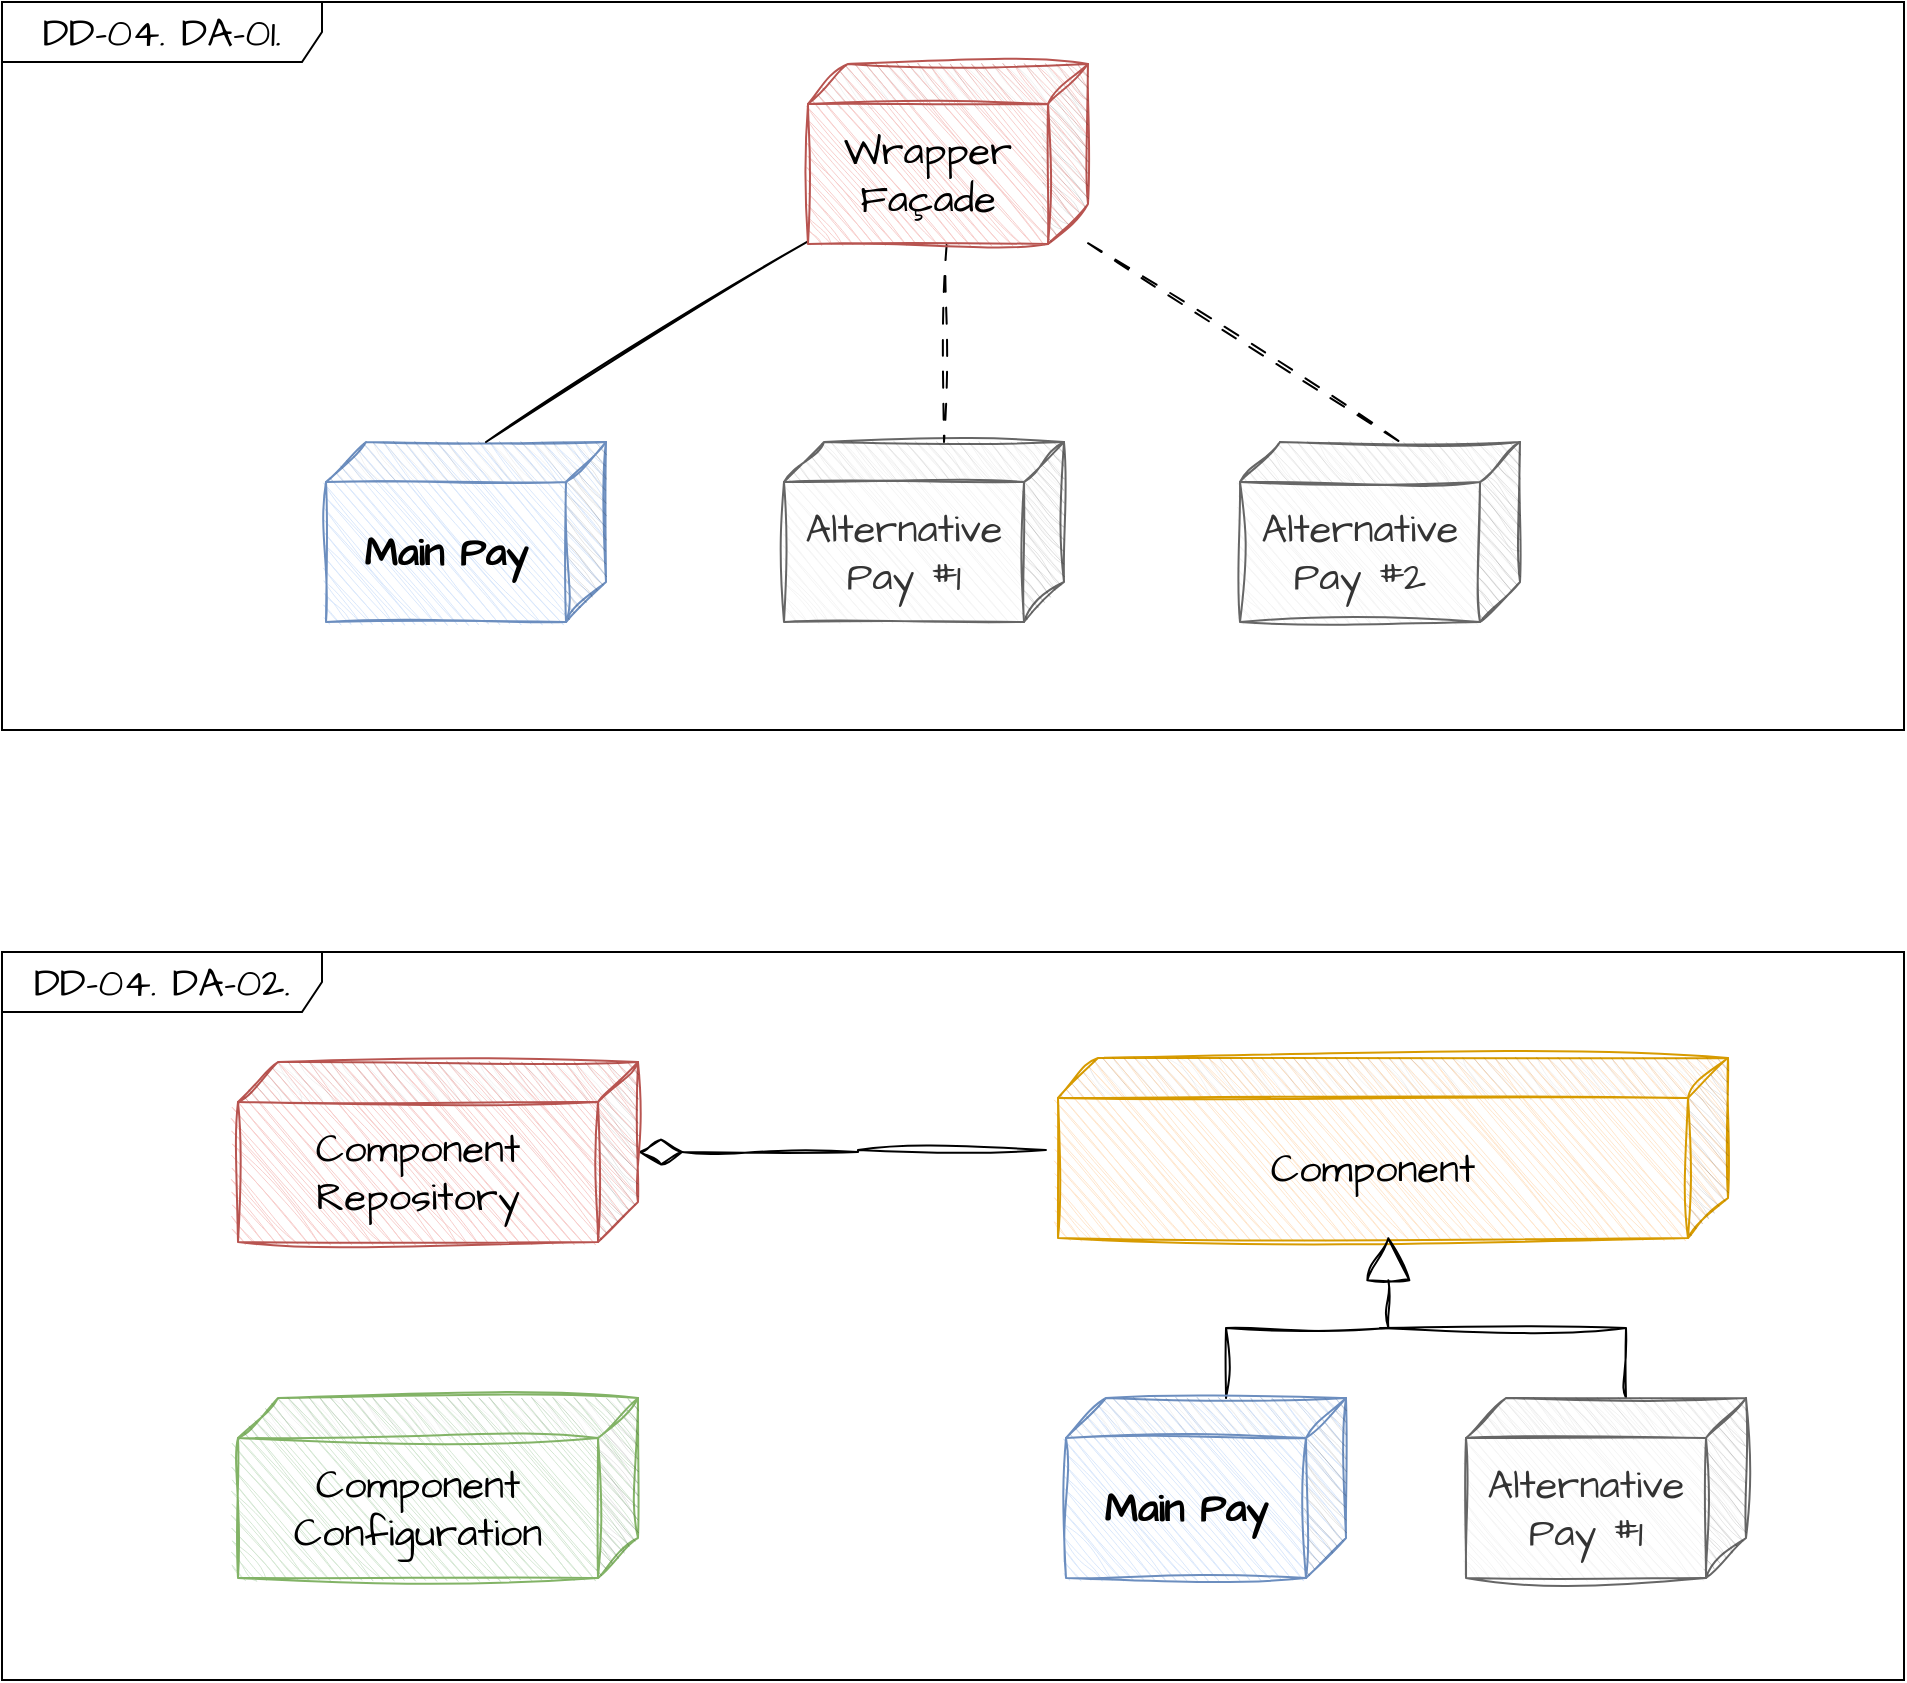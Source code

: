 <mxfile version="21.7.0" type="github">
  <diagram name="페이지-1" id="KipI02-jqFmPnJ00Zr-P">
    <mxGraphModel dx="1798" dy="994" grid="0" gridSize="10" guides="1" tooltips="1" connect="1" arrows="1" fold="1" page="0" pageScale="1" pageWidth="827" pageHeight="1169" math="0" shadow="0">
      <root>
        <mxCell id="0" />
        <mxCell id="1" parent="0" />
        <mxCell id="x2zhhsgBKgknwFVfO-nd-1" value="DD-04. DA-02." style="shape=umlFrame;whiteSpace=wrap;html=1;pointerEvents=0;recursiveResize=0;container=0;collapsible=0;width=160;hachureGap=4;fontFamily=Architects Daughter;fontSource=https%3A%2F%2Ffonts.googleapis.com%2Fcss%3Ffamily%3DArchitects%2BDaughter;fontSize=20;movable=1;resizable=1;rotatable=1;deletable=1;editable=1;locked=0;connectable=1;" parent="1" vertex="1">
          <mxGeometry x="150" y="740" width="951" height="364" as="geometry" />
        </mxCell>
        <mxCell id="x2zhhsgBKgknwFVfO-nd-17" style="edgeStyle=orthogonalEdgeStyle;rounded=0;sketch=1;hachureGap=4;jiggle=2;curveFitting=1;orthogonalLoop=1;jettySize=auto;html=1;entryX=1.018;entryY=0.511;entryDx=0;entryDy=0;entryPerimeter=0;fontFamily=Architects Daughter;fontSource=https%3A%2F%2Ffonts.googleapis.com%2Fcss%3Ffamily%3DArchitects%2BDaughter;fontSize=16;startArrow=diamondThin;startFill=0;sourcePerimeterSpacing=0;startSize=20;endSize=20;endArrow=none;endFill=0;" parent="1" source="x2zhhsgBKgknwFVfO-nd-3" target="x2zhhsgBKgknwFVfO-nd-5" edge="1">
          <mxGeometry relative="1" as="geometry" />
        </mxCell>
        <mxCell id="x2zhhsgBKgknwFVfO-nd-3" value="Component&lt;br&gt;Repository" style="shape=cube;whiteSpace=wrap;html=1;boundedLbl=1;backgroundOutline=1;darkOpacity=0.05;darkOpacity2=0.1;sketch=1;hachureGap=4;jiggle=2;curveFitting=1;fontFamily=Architects Daughter;fontSource=https%3A%2F%2Ffonts.googleapis.com%2Fcss%3Ffamily%3DArchitects%2BDaughter;fontSize=20;direction=east;flipH=1;fillColor=#f8cecc;strokeColor=#b85450;" parent="1" vertex="1">
          <mxGeometry x="268" y="795" width="200" height="90" as="geometry" />
        </mxCell>
        <mxCell id="x2zhhsgBKgknwFVfO-nd-5" value="Component" style="shape=cube;whiteSpace=wrap;html=1;boundedLbl=1;backgroundOutline=1;darkOpacity=0.05;darkOpacity2=0.1;sketch=1;hachureGap=4;jiggle=2;curveFitting=1;fontFamily=Architects Daughter;fontSource=https%3A%2F%2Ffonts.googleapis.com%2Fcss%3Ffamily%3DArchitects%2BDaughter;fontSize=20;direction=east;flipH=1;fillColor=#ffe6cc;strokeColor=#d79b00;fontStyle=0" parent="1" vertex="1">
          <mxGeometry x="678" y="793" width="335" height="90" as="geometry" />
        </mxCell>
        <mxCell id="x2zhhsgBKgknwFVfO-nd-20" style="edgeStyle=orthogonalEdgeStyle;rounded=0;sketch=1;hachureGap=4;jiggle=2;curveFitting=1;orthogonalLoop=1;jettySize=auto;html=1;exitX=0;exitY=0;exitDx=60;exitDy=0;exitPerimeter=0;fontFamily=Architects Daughter;fontSource=https%3A%2F%2Ffonts.googleapis.com%2Fcss%3Ffamily%3DArchitects%2BDaughter;fontSize=16;endArrow=none;endFill=0;" parent="1" source="x2zhhsgBKgknwFVfO-nd-6" edge="1">
          <mxGeometry relative="1" as="geometry">
            <mxPoint x="844" y="928" as="targetPoint" />
            <Array as="points">
              <mxPoint x="962" y="928" />
              <mxPoint x="839" y="928" />
            </Array>
          </mxGeometry>
        </mxCell>
        <mxCell id="x2zhhsgBKgknwFVfO-nd-6" value="Alternative&lt;br&gt;Pay #1" style="shape=cube;whiteSpace=wrap;html=1;boundedLbl=1;backgroundOutline=1;darkOpacity=0.05;darkOpacity2=0.1;sketch=1;hachureGap=4;jiggle=2;curveFitting=1;fontFamily=Architects Daughter;fontSource=https%3A%2F%2Ffonts.googleapis.com%2Fcss%3Ffamily%3DArchitects%2BDaughter;fontSize=20;direction=east;flipH=1;fillColor=#f5f5f5;strokeColor=#666666;fontColor=#333333;" parent="1" vertex="1">
          <mxGeometry x="882" y="963" width="140" height="90" as="geometry" />
        </mxCell>
        <mxCell id="x2zhhsgBKgknwFVfO-nd-18" style="edgeStyle=orthogonalEdgeStyle;rounded=0;sketch=1;hachureGap=4;jiggle=2;curveFitting=1;orthogonalLoop=1;jettySize=auto;html=1;exitX=0;exitY=0;exitDx=60;exitDy=0;exitPerimeter=0;entryX=0.507;entryY=0.989;entryDx=0;entryDy=0;entryPerimeter=0;fontFamily=Architects Daughter;fontSource=https%3A%2F%2Ffonts.googleapis.com%2Fcss%3Ffamily%3DArchitects%2BDaughter;fontSize=16;endArrow=block;endFill=0;endSize=20;" parent="1" source="x2zhhsgBKgknwFVfO-nd-7" target="x2zhhsgBKgknwFVfO-nd-5" edge="1">
          <mxGeometry relative="1" as="geometry" />
        </mxCell>
        <mxCell id="x2zhhsgBKgknwFVfO-nd-7" value="Main Pay" style="shape=cube;whiteSpace=wrap;html=1;boundedLbl=1;backgroundOutline=1;darkOpacity=0.05;darkOpacity2=0.1;sketch=1;hachureGap=4;jiggle=2;curveFitting=1;fontFamily=Architects Daughter;fontSource=https%3A%2F%2Ffonts.googleapis.com%2Fcss%3Ffamily%3DArchitects%2BDaughter;fontSize=20;direction=east;flipH=1;fillColor=#dae8fc;strokeColor=#6c8ebf;fontStyle=1" parent="1" vertex="1">
          <mxGeometry x="682" y="963" width="140" height="90" as="geometry" />
        </mxCell>
        <mxCell id="x2zhhsgBKgknwFVfO-nd-8" value="Component&lt;br&gt;Configuration" style="shape=cube;whiteSpace=wrap;html=1;boundedLbl=1;backgroundOutline=1;darkOpacity=0.05;darkOpacity2=0.1;sketch=1;hachureGap=4;jiggle=2;curveFitting=1;fontFamily=Architects Daughter;fontSource=https%3A%2F%2Ffonts.googleapis.com%2Fcss%3Ffamily%3DArchitects%2BDaughter;fontSize=20;direction=east;flipH=1;fillColor=#d5e8d4;strokeColor=#82b366;" parent="1" vertex="1">
          <mxGeometry x="268" y="963" width="200" height="90" as="geometry" />
        </mxCell>
        <mxCell id="x2zhhsgBKgknwFVfO-nd-9" value="DD-04. DA-01." style="shape=umlFrame;whiteSpace=wrap;html=1;pointerEvents=0;recursiveResize=0;container=0;collapsible=0;width=160;hachureGap=4;fontFamily=Architects Daughter;fontSource=https%3A%2F%2Ffonts.googleapis.com%2Fcss%3Ffamily%3DArchitects%2BDaughter;fontSize=20;movable=1;resizable=1;rotatable=1;deletable=1;editable=1;locked=0;connectable=1;" parent="1" vertex="1">
          <mxGeometry x="150" y="265" width="951" height="364" as="geometry" />
        </mxCell>
        <mxCell id="x2zhhsgBKgknwFVfO-nd-10" value="Alternative&lt;br style=&quot;border-color: var(--border-color);&quot;&gt;Pay #2" style="shape=cube;whiteSpace=wrap;html=1;boundedLbl=1;backgroundOutline=1;darkOpacity=0.05;darkOpacity2=0.1;sketch=1;hachureGap=4;jiggle=2;curveFitting=1;fontFamily=Architects Daughter;fontSource=https%3A%2F%2Ffonts.googleapis.com%2Fcss%3Ffamily%3DArchitects%2BDaughter;fontSize=20;direction=east;flipH=1;fillColor=#f5f5f5;strokeColor=#666666;fontColor=#333333;" parent="1" vertex="1">
          <mxGeometry x="769" y="485" width="140" height="90" as="geometry" />
        </mxCell>
        <mxCell id="x2zhhsgBKgknwFVfO-nd-13" value="Main Pay" style="shape=cube;whiteSpace=wrap;html=1;boundedLbl=1;backgroundOutline=1;darkOpacity=0.05;darkOpacity2=0.1;sketch=1;hachureGap=4;jiggle=2;curveFitting=1;fontFamily=Architects Daughter;fontSource=https%3A%2F%2Ffonts.googleapis.com%2Fcss%3Ffamily%3DArchitects%2BDaughter;fontSize=20;direction=east;flipH=1;fillColor=#dae8fc;strokeColor=#6c8ebf;fontStyle=1" parent="1" vertex="1">
          <mxGeometry x="312" y="485" width="140" height="90" as="geometry" />
        </mxCell>
        <mxCell id="x2zhhsgBKgknwFVfO-nd-15" value="Alternative&lt;br&gt;Pay #1" style="shape=cube;whiteSpace=wrap;html=1;boundedLbl=1;backgroundOutline=1;darkOpacity=0.05;darkOpacity2=0.1;sketch=1;hachureGap=4;jiggle=2;curveFitting=1;fontFamily=Architects Daughter;fontSource=https%3A%2F%2Ffonts.googleapis.com%2Fcss%3Ffamily%3DArchitects%2BDaughter;fontSize=20;direction=east;flipH=1;fillColor=#f5f5f5;strokeColor=#666666;fontColor=#333333;" parent="1" vertex="1">
          <mxGeometry x="541" y="485" width="140" height="90" as="geometry" />
        </mxCell>
        <mxCell id="x2zhhsgBKgknwFVfO-nd-21" style="rounded=0;sketch=1;hachureGap=4;jiggle=2;curveFitting=1;orthogonalLoop=1;jettySize=auto;html=1;entryX=0;entryY=0;entryDx=60;entryDy=0;entryPerimeter=0;fontFamily=Architects Daughter;fontSource=https%3A%2F%2Ffonts.googleapis.com%2Fcss%3Ffamily%3DArchitects%2BDaughter;fontSize=16;endArrow=none;endFill=0;" parent="1" source="x2zhhsgBKgknwFVfO-nd-16" target="x2zhhsgBKgknwFVfO-nd-13" edge="1">
          <mxGeometry relative="1" as="geometry" />
        </mxCell>
        <mxCell id="x2zhhsgBKgknwFVfO-nd-23" style="edgeStyle=none;shape=connector;rounded=0;sketch=1;hachureGap=4;jiggle=2;curveFitting=1;orthogonalLoop=1;jettySize=auto;html=1;entryX=0;entryY=0;entryDx=60;entryDy=0;entryPerimeter=0;labelBackgroundColor=default;strokeColor=default;fontFamily=Architects Daughter;fontSource=https%3A%2F%2Ffonts.googleapis.com%2Fcss%3Ffamily%3DArchitects%2BDaughter;fontSize=16;fontColor=default;endArrow=none;endFill=0;dashed=1;dashPattern=8 8;" parent="1" source="x2zhhsgBKgknwFVfO-nd-16" target="x2zhhsgBKgknwFVfO-nd-15" edge="1">
          <mxGeometry relative="1" as="geometry" />
        </mxCell>
        <mxCell id="x2zhhsgBKgknwFVfO-nd-24" style="edgeStyle=none;shape=connector;rounded=0;sketch=1;hachureGap=4;jiggle=2;curveFitting=1;orthogonalLoop=1;jettySize=auto;html=1;entryX=0;entryY=0;entryDx=60;entryDy=0;entryPerimeter=0;labelBackgroundColor=default;strokeColor=default;fontFamily=Architects Daughter;fontSource=https%3A%2F%2Ffonts.googleapis.com%2Fcss%3Ffamily%3DArchitects%2BDaughter;fontSize=16;fontColor=default;endArrow=none;endFill=0;dashed=1;dashPattern=8 8;" parent="1" source="x2zhhsgBKgknwFVfO-nd-16" target="x2zhhsgBKgknwFVfO-nd-10" edge="1">
          <mxGeometry relative="1" as="geometry" />
        </mxCell>
        <mxCell id="x2zhhsgBKgknwFVfO-nd-16" value="Wrapper&lt;br&gt;Façade" style="shape=cube;whiteSpace=wrap;html=1;boundedLbl=1;backgroundOutline=1;darkOpacity=0.05;darkOpacity2=0.1;sketch=1;hachureGap=4;jiggle=2;curveFitting=1;fontFamily=Architects Daughter;fontSource=https%3A%2F%2Ffonts.googleapis.com%2Fcss%3Ffamily%3DArchitects%2BDaughter;fontSize=20;direction=east;flipH=1;fillColor=#f8cecc;strokeColor=#b85450;" parent="1" vertex="1">
          <mxGeometry x="553" y="296" width="140" height="90" as="geometry" />
        </mxCell>
      </root>
    </mxGraphModel>
  </diagram>
</mxfile>
